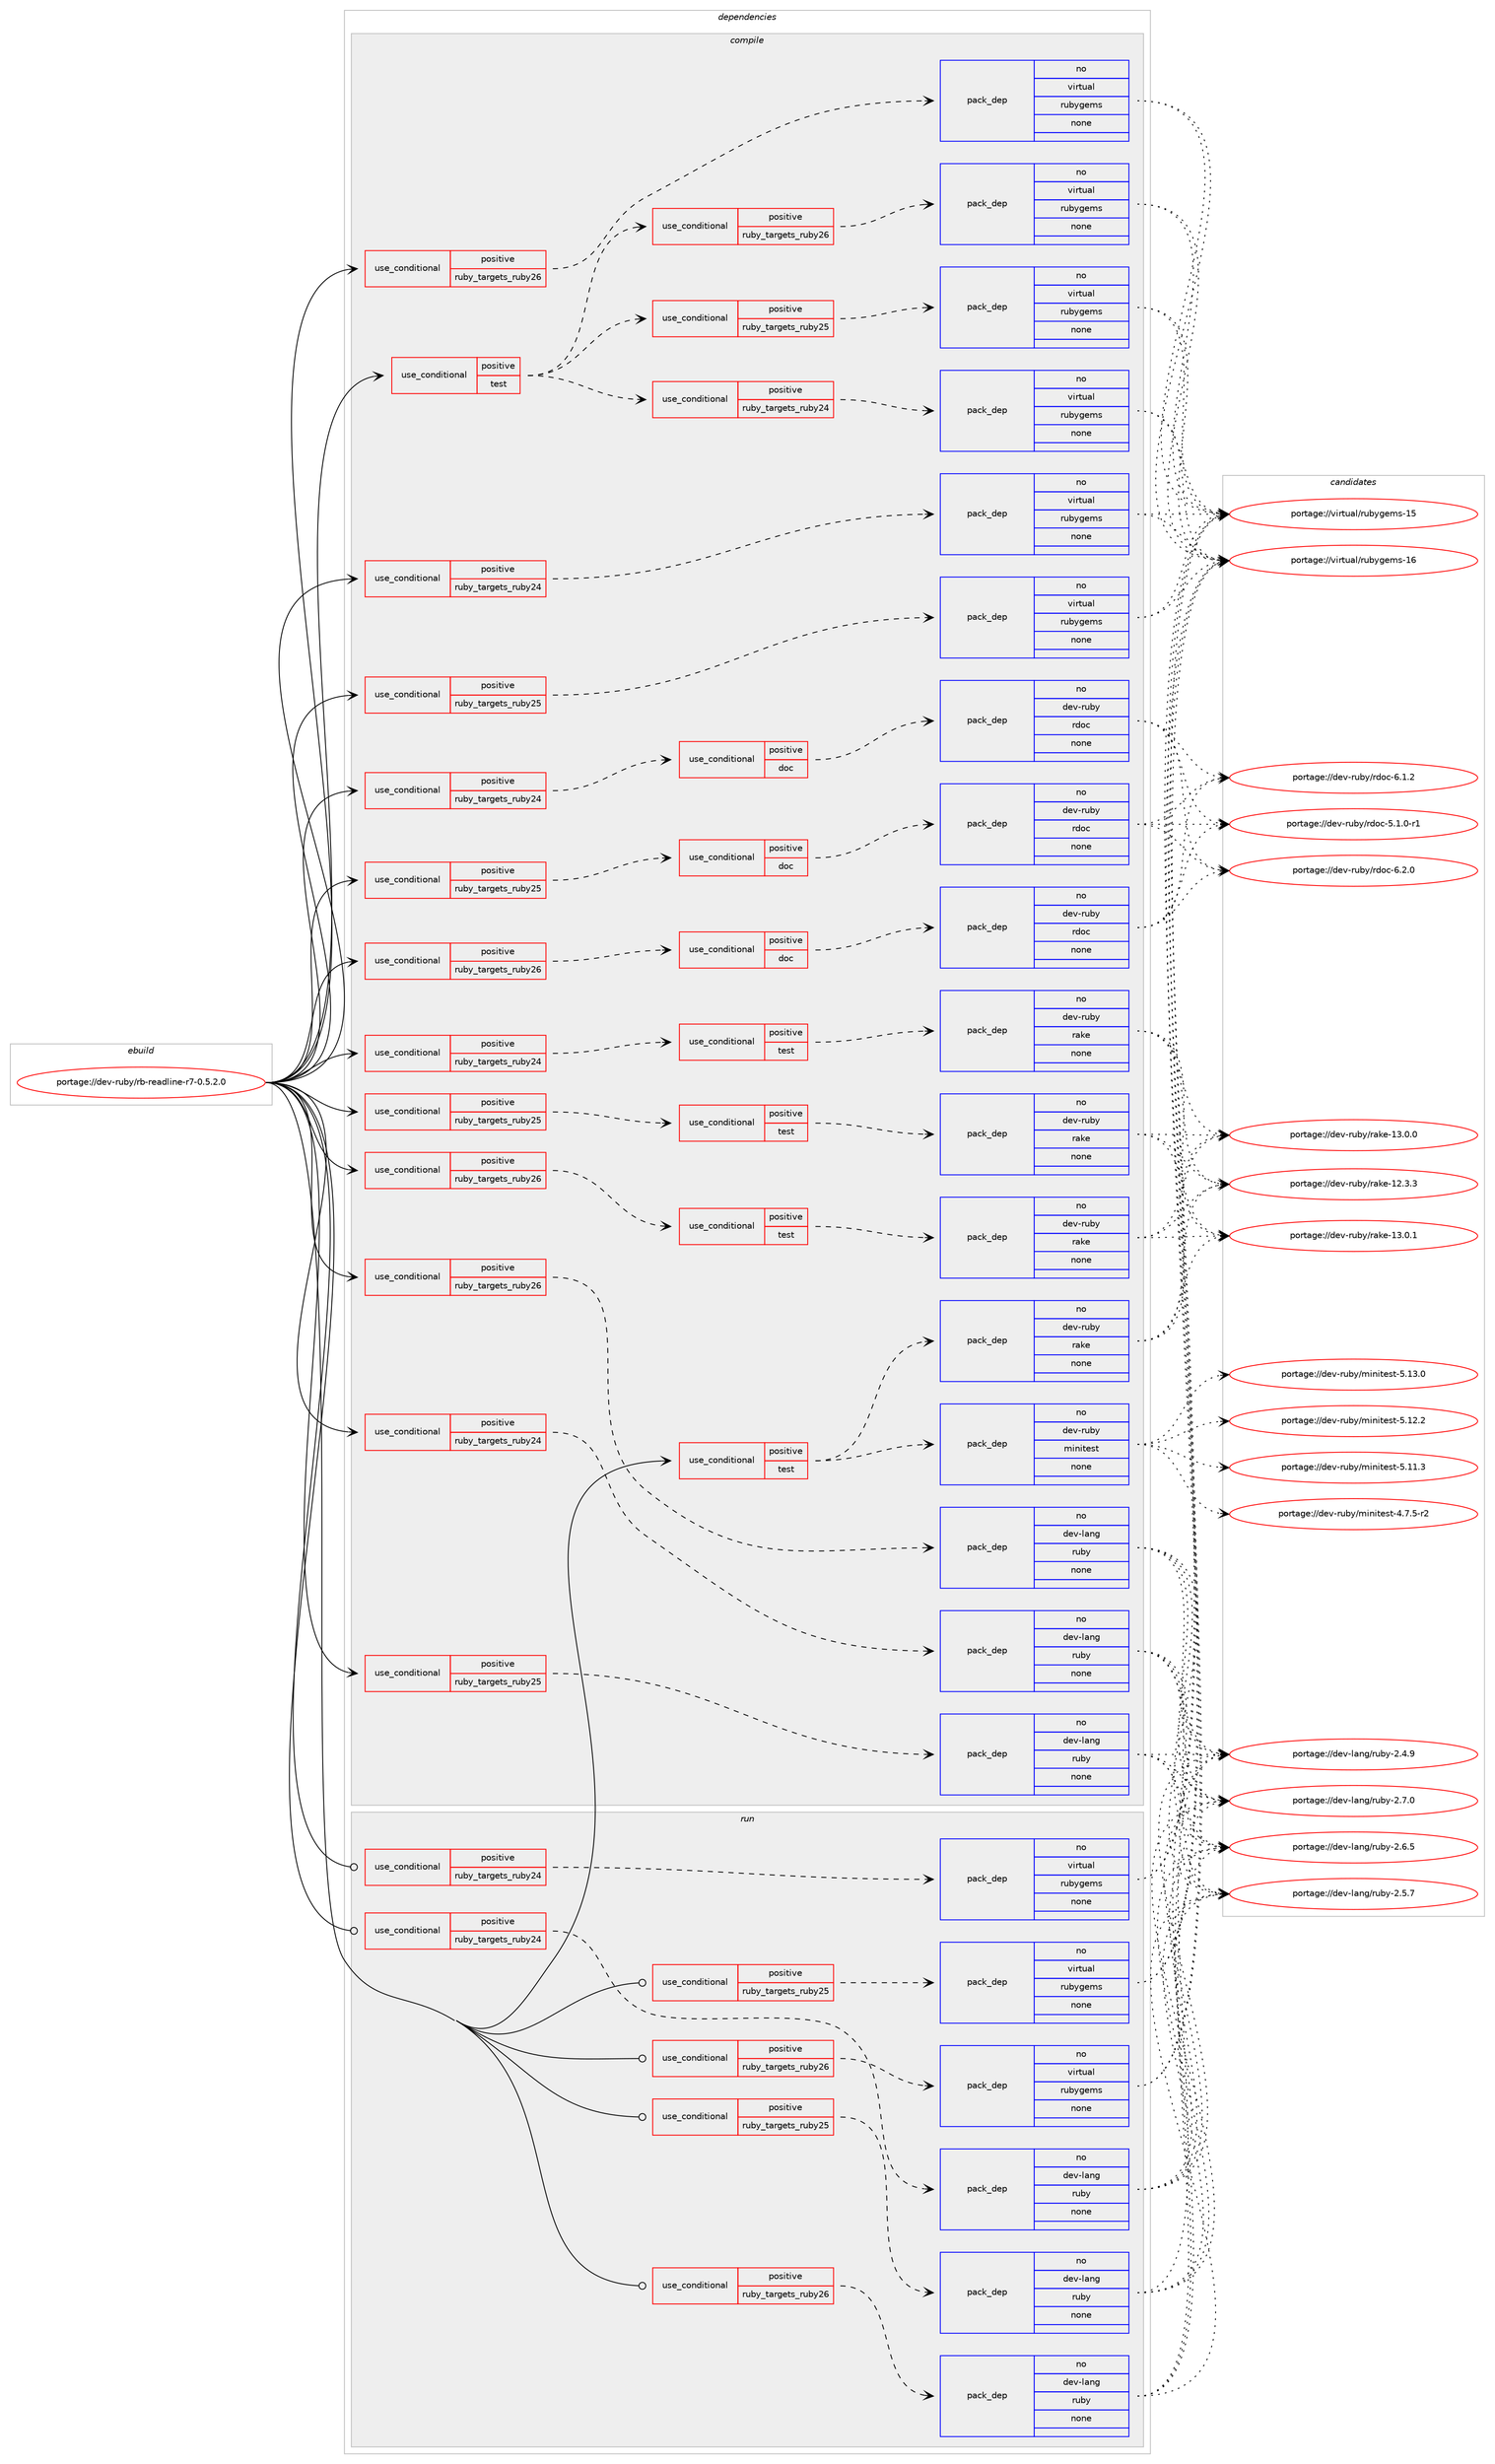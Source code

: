 digraph prolog {

# *************
# Graph options
# *************

newrank=true;
concentrate=true;
compound=true;
graph [rankdir=LR,fontname=Helvetica,fontsize=10,ranksep=1.5];#, ranksep=2.5, nodesep=0.2];
edge  [arrowhead=vee];
node  [fontname=Helvetica,fontsize=10];

# **********
# The ebuild
# **********

subgraph cluster_leftcol {
color=gray;
label=<<i>ebuild</i>>;
id [label="portage://dev-ruby/rb-readline-r7-0.5.2.0", color=red, width=4, href="../dev-ruby/rb-readline-r7-0.5.2.0.svg"];
}

# ****************
# The dependencies
# ****************

subgraph cluster_midcol {
color=gray;
label=<<i>dependencies</i>>;
subgraph cluster_compile {
fillcolor="#eeeeee";
style=filled;
label=<<i>compile</i>>;
subgraph cond76465 {
dependency334870 [label=<<TABLE BORDER="0" CELLBORDER="1" CELLSPACING="0" CELLPADDING="4"><TR><TD ROWSPAN="3" CELLPADDING="10">use_conditional</TD></TR><TR><TD>positive</TD></TR><TR><TD>ruby_targets_ruby24</TD></TR></TABLE>>, shape=none, color=red];
subgraph cond76466 {
dependency334871 [label=<<TABLE BORDER="0" CELLBORDER="1" CELLSPACING="0" CELLPADDING="4"><TR><TD ROWSPAN="3" CELLPADDING="10">use_conditional</TD></TR><TR><TD>positive</TD></TR><TR><TD>doc</TD></TR></TABLE>>, shape=none, color=red];
subgraph pack253658 {
dependency334872 [label=<<TABLE BORDER="0" CELLBORDER="1" CELLSPACING="0" CELLPADDING="4" WIDTH="220"><TR><TD ROWSPAN="6" CELLPADDING="30">pack_dep</TD></TR><TR><TD WIDTH="110">no</TD></TR><TR><TD>dev-ruby</TD></TR><TR><TD>rdoc</TD></TR><TR><TD>none</TD></TR><TR><TD></TD></TR></TABLE>>, shape=none, color=blue];
}
dependency334871:e -> dependency334872:w [weight=20,style="dashed",arrowhead="vee"];
}
dependency334870:e -> dependency334871:w [weight=20,style="dashed",arrowhead="vee"];
}
id:e -> dependency334870:w [weight=20,style="solid",arrowhead="vee"];
subgraph cond76467 {
dependency334873 [label=<<TABLE BORDER="0" CELLBORDER="1" CELLSPACING="0" CELLPADDING="4"><TR><TD ROWSPAN="3" CELLPADDING="10">use_conditional</TD></TR><TR><TD>positive</TD></TR><TR><TD>ruby_targets_ruby24</TD></TR></TABLE>>, shape=none, color=red];
subgraph cond76468 {
dependency334874 [label=<<TABLE BORDER="0" CELLBORDER="1" CELLSPACING="0" CELLPADDING="4"><TR><TD ROWSPAN="3" CELLPADDING="10">use_conditional</TD></TR><TR><TD>positive</TD></TR><TR><TD>test</TD></TR></TABLE>>, shape=none, color=red];
subgraph pack253659 {
dependency334875 [label=<<TABLE BORDER="0" CELLBORDER="1" CELLSPACING="0" CELLPADDING="4" WIDTH="220"><TR><TD ROWSPAN="6" CELLPADDING="30">pack_dep</TD></TR><TR><TD WIDTH="110">no</TD></TR><TR><TD>dev-ruby</TD></TR><TR><TD>rake</TD></TR><TR><TD>none</TD></TR><TR><TD></TD></TR></TABLE>>, shape=none, color=blue];
}
dependency334874:e -> dependency334875:w [weight=20,style="dashed",arrowhead="vee"];
}
dependency334873:e -> dependency334874:w [weight=20,style="dashed",arrowhead="vee"];
}
id:e -> dependency334873:w [weight=20,style="solid",arrowhead="vee"];
subgraph cond76469 {
dependency334876 [label=<<TABLE BORDER="0" CELLBORDER="1" CELLSPACING="0" CELLPADDING="4"><TR><TD ROWSPAN="3" CELLPADDING="10">use_conditional</TD></TR><TR><TD>positive</TD></TR><TR><TD>ruby_targets_ruby24</TD></TR></TABLE>>, shape=none, color=red];
subgraph pack253660 {
dependency334877 [label=<<TABLE BORDER="0" CELLBORDER="1" CELLSPACING="0" CELLPADDING="4" WIDTH="220"><TR><TD ROWSPAN="6" CELLPADDING="30">pack_dep</TD></TR><TR><TD WIDTH="110">no</TD></TR><TR><TD>dev-lang</TD></TR><TR><TD>ruby</TD></TR><TR><TD>none</TD></TR><TR><TD></TD></TR></TABLE>>, shape=none, color=blue];
}
dependency334876:e -> dependency334877:w [weight=20,style="dashed",arrowhead="vee"];
}
id:e -> dependency334876:w [weight=20,style="solid",arrowhead="vee"];
subgraph cond76470 {
dependency334878 [label=<<TABLE BORDER="0" CELLBORDER="1" CELLSPACING="0" CELLPADDING="4"><TR><TD ROWSPAN="3" CELLPADDING="10">use_conditional</TD></TR><TR><TD>positive</TD></TR><TR><TD>ruby_targets_ruby24</TD></TR></TABLE>>, shape=none, color=red];
subgraph pack253661 {
dependency334879 [label=<<TABLE BORDER="0" CELLBORDER="1" CELLSPACING="0" CELLPADDING="4" WIDTH="220"><TR><TD ROWSPAN="6" CELLPADDING="30">pack_dep</TD></TR><TR><TD WIDTH="110">no</TD></TR><TR><TD>virtual</TD></TR><TR><TD>rubygems</TD></TR><TR><TD>none</TD></TR><TR><TD></TD></TR></TABLE>>, shape=none, color=blue];
}
dependency334878:e -> dependency334879:w [weight=20,style="dashed",arrowhead="vee"];
}
id:e -> dependency334878:w [weight=20,style="solid",arrowhead="vee"];
subgraph cond76471 {
dependency334880 [label=<<TABLE BORDER="0" CELLBORDER="1" CELLSPACING="0" CELLPADDING="4"><TR><TD ROWSPAN="3" CELLPADDING="10">use_conditional</TD></TR><TR><TD>positive</TD></TR><TR><TD>ruby_targets_ruby25</TD></TR></TABLE>>, shape=none, color=red];
subgraph cond76472 {
dependency334881 [label=<<TABLE BORDER="0" CELLBORDER="1" CELLSPACING="0" CELLPADDING="4"><TR><TD ROWSPAN="3" CELLPADDING="10">use_conditional</TD></TR><TR><TD>positive</TD></TR><TR><TD>doc</TD></TR></TABLE>>, shape=none, color=red];
subgraph pack253662 {
dependency334882 [label=<<TABLE BORDER="0" CELLBORDER="1" CELLSPACING="0" CELLPADDING="4" WIDTH="220"><TR><TD ROWSPAN="6" CELLPADDING="30">pack_dep</TD></TR><TR><TD WIDTH="110">no</TD></TR><TR><TD>dev-ruby</TD></TR><TR><TD>rdoc</TD></TR><TR><TD>none</TD></TR><TR><TD></TD></TR></TABLE>>, shape=none, color=blue];
}
dependency334881:e -> dependency334882:w [weight=20,style="dashed",arrowhead="vee"];
}
dependency334880:e -> dependency334881:w [weight=20,style="dashed",arrowhead="vee"];
}
id:e -> dependency334880:w [weight=20,style="solid",arrowhead="vee"];
subgraph cond76473 {
dependency334883 [label=<<TABLE BORDER="0" CELLBORDER="1" CELLSPACING="0" CELLPADDING="4"><TR><TD ROWSPAN="3" CELLPADDING="10">use_conditional</TD></TR><TR><TD>positive</TD></TR><TR><TD>ruby_targets_ruby25</TD></TR></TABLE>>, shape=none, color=red];
subgraph cond76474 {
dependency334884 [label=<<TABLE BORDER="0" CELLBORDER="1" CELLSPACING="0" CELLPADDING="4"><TR><TD ROWSPAN="3" CELLPADDING="10">use_conditional</TD></TR><TR><TD>positive</TD></TR><TR><TD>test</TD></TR></TABLE>>, shape=none, color=red];
subgraph pack253663 {
dependency334885 [label=<<TABLE BORDER="0" CELLBORDER="1" CELLSPACING="0" CELLPADDING="4" WIDTH="220"><TR><TD ROWSPAN="6" CELLPADDING="30">pack_dep</TD></TR><TR><TD WIDTH="110">no</TD></TR><TR><TD>dev-ruby</TD></TR><TR><TD>rake</TD></TR><TR><TD>none</TD></TR><TR><TD></TD></TR></TABLE>>, shape=none, color=blue];
}
dependency334884:e -> dependency334885:w [weight=20,style="dashed",arrowhead="vee"];
}
dependency334883:e -> dependency334884:w [weight=20,style="dashed",arrowhead="vee"];
}
id:e -> dependency334883:w [weight=20,style="solid",arrowhead="vee"];
subgraph cond76475 {
dependency334886 [label=<<TABLE BORDER="0" CELLBORDER="1" CELLSPACING="0" CELLPADDING="4"><TR><TD ROWSPAN="3" CELLPADDING="10">use_conditional</TD></TR><TR><TD>positive</TD></TR><TR><TD>ruby_targets_ruby25</TD></TR></TABLE>>, shape=none, color=red];
subgraph pack253664 {
dependency334887 [label=<<TABLE BORDER="0" CELLBORDER="1" CELLSPACING="0" CELLPADDING="4" WIDTH="220"><TR><TD ROWSPAN="6" CELLPADDING="30">pack_dep</TD></TR><TR><TD WIDTH="110">no</TD></TR><TR><TD>dev-lang</TD></TR><TR><TD>ruby</TD></TR><TR><TD>none</TD></TR><TR><TD></TD></TR></TABLE>>, shape=none, color=blue];
}
dependency334886:e -> dependency334887:w [weight=20,style="dashed",arrowhead="vee"];
}
id:e -> dependency334886:w [weight=20,style="solid",arrowhead="vee"];
subgraph cond76476 {
dependency334888 [label=<<TABLE BORDER="0" CELLBORDER="1" CELLSPACING="0" CELLPADDING="4"><TR><TD ROWSPAN="3" CELLPADDING="10">use_conditional</TD></TR><TR><TD>positive</TD></TR><TR><TD>ruby_targets_ruby25</TD></TR></TABLE>>, shape=none, color=red];
subgraph pack253665 {
dependency334889 [label=<<TABLE BORDER="0" CELLBORDER="1" CELLSPACING="0" CELLPADDING="4" WIDTH="220"><TR><TD ROWSPAN="6" CELLPADDING="30">pack_dep</TD></TR><TR><TD WIDTH="110">no</TD></TR><TR><TD>virtual</TD></TR><TR><TD>rubygems</TD></TR><TR><TD>none</TD></TR><TR><TD></TD></TR></TABLE>>, shape=none, color=blue];
}
dependency334888:e -> dependency334889:w [weight=20,style="dashed",arrowhead="vee"];
}
id:e -> dependency334888:w [weight=20,style="solid",arrowhead="vee"];
subgraph cond76477 {
dependency334890 [label=<<TABLE BORDER="0" CELLBORDER="1" CELLSPACING="0" CELLPADDING="4"><TR><TD ROWSPAN="3" CELLPADDING="10">use_conditional</TD></TR><TR><TD>positive</TD></TR><TR><TD>ruby_targets_ruby26</TD></TR></TABLE>>, shape=none, color=red];
subgraph cond76478 {
dependency334891 [label=<<TABLE BORDER="0" CELLBORDER="1" CELLSPACING="0" CELLPADDING="4"><TR><TD ROWSPAN="3" CELLPADDING="10">use_conditional</TD></TR><TR><TD>positive</TD></TR><TR><TD>doc</TD></TR></TABLE>>, shape=none, color=red];
subgraph pack253666 {
dependency334892 [label=<<TABLE BORDER="0" CELLBORDER="1" CELLSPACING="0" CELLPADDING="4" WIDTH="220"><TR><TD ROWSPAN="6" CELLPADDING="30">pack_dep</TD></TR><TR><TD WIDTH="110">no</TD></TR><TR><TD>dev-ruby</TD></TR><TR><TD>rdoc</TD></TR><TR><TD>none</TD></TR><TR><TD></TD></TR></TABLE>>, shape=none, color=blue];
}
dependency334891:e -> dependency334892:w [weight=20,style="dashed",arrowhead="vee"];
}
dependency334890:e -> dependency334891:w [weight=20,style="dashed",arrowhead="vee"];
}
id:e -> dependency334890:w [weight=20,style="solid",arrowhead="vee"];
subgraph cond76479 {
dependency334893 [label=<<TABLE BORDER="0" CELLBORDER="1" CELLSPACING="0" CELLPADDING="4"><TR><TD ROWSPAN="3" CELLPADDING="10">use_conditional</TD></TR><TR><TD>positive</TD></TR><TR><TD>ruby_targets_ruby26</TD></TR></TABLE>>, shape=none, color=red];
subgraph cond76480 {
dependency334894 [label=<<TABLE BORDER="0" CELLBORDER="1" CELLSPACING="0" CELLPADDING="4"><TR><TD ROWSPAN="3" CELLPADDING="10">use_conditional</TD></TR><TR><TD>positive</TD></TR><TR><TD>test</TD></TR></TABLE>>, shape=none, color=red];
subgraph pack253667 {
dependency334895 [label=<<TABLE BORDER="0" CELLBORDER="1" CELLSPACING="0" CELLPADDING="4" WIDTH="220"><TR><TD ROWSPAN="6" CELLPADDING="30">pack_dep</TD></TR><TR><TD WIDTH="110">no</TD></TR><TR><TD>dev-ruby</TD></TR><TR><TD>rake</TD></TR><TR><TD>none</TD></TR><TR><TD></TD></TR></TABLE>>, shape=none, color=blue];
}
dependency334894:e -> dependency334895:w [weight=20,style="dashed",arrowhead="vee"];
}
dependency334893:e -> dependency334894:w [weight=20,style="dashed",arrowhead="vee"];
}
id:e -> dependency334893:w [weight=20,style="solid",arrowhead="vee"];
subgraph cond76481 {
dependency334896 [label=<<TABLE BORDER="0" CELLBORDER="1" CELLSPACING="0" CELLPADDING="4"><TR><TD ROWSPAN="3" CELLPADDING="10">use_conditional</TD></TR><TR><TD>positive</TD></TR><TR><TD>ruby_targets_ruby26</TD></TR></TABLE>>, shape=none, color=red];
subgraph pack253668 {
dependency334897 [label=<<TABLE BORDER="0" CELLBORDER="1" CELLSPACING="0" CELLPADDING="4" WIDTH="220"><TR><TD ROWSPAN="6" CELLPADDING="30">pack_dep</TD></TR><TR><TD WIDTH="110">no</TD></TR><TR><TD>dev-lang</TD></TR><TR><TD>ruby</TD></TR><TR><TD>none</TD></TR><TR><TD></TD></TR></TABLE>>, shape=none, color=blue];
}
dependency334896:e -> dependency334897:w [weight=20,style="dashed",arrowhead="vee"];
}
id:e -> dependency334896:w [weight=20,style="solid",arrowhead="vee"];
subgraph cond76482 {
dependency334898 [label=<<TABLE BORDER="0" CELLBORDER="1" CELLSPACING="0" CELLPADDING="4"><TR><TD ROWSPAN="3" CELLPADDING="10">use_conditional</TD></TR><TR><TD>positive</TD></TR><TR><TD>ruby_targets_ruby26</TD></TR></TABLE>>, shape=none, color=red];
subgraph pack253669 {
dependency334899 [label=<<TABLE BORDER="0" CELLBORDER="1" CELLSPACING="0" CELLPADDING="4" WIDTH="220"><TR><TD ROWSPAN="6" CELLPADDING="30">pack_dep</TD></TR><TR><TD WIDTH="110">no</TD></TR><TR><TD>virtual</TD></TR><TR><TD>rubygems</TD></TR><TR><TD>none</TD></TR><TR><TD></TD></TR></TABLE>>, shape=none, color=blue];
}
dependency334898:e -> dependency334899:w [weight=20,style="dashed",arrowhead="vee"];
}
id:e -> dependency334898:w [weight=20,style="solid",arrowhead="vee"];
subgraph cond76483 {
dependency334900 [label=<<TABLE BORDER="0" CELLBORDER="1" CELLSPACING="0" CELLPADDING="4"><TR><TD ROWSPAN="3" CELLPADDING="10">use_conditional</TD></TR><TR><TD>positive</TD></TR><TR><TD>test</TD></TR></TABLE>>, shape=none, color=red];
subgraph cond76484 {
dependency334901 [label=<<TABLE BORDER="0" CELLBORDER="1" CELLSPACING="0" CELLPADDING="4"><TR><TD ROWSPAN="3" CELLPADDING="10">use_conditional</TD></TR><TR><TD>positive</TD></TR><TR><TD>ruby_targets_ruby24</TD></TR></TABLE>>, shape=none, color=red];
subgraph pack253670 {
dependency334902 [label=<<TABLE BORDER="0" CELLBORDER="1" CELLSPACING="0" CELLPADDING="4" WIDTH="220"><TR><TD ROWSPAN="6" CELLPADDING="30">pack_dep</TD></TR><TR><TD WIDTH="110">no</TD></TR><TR><TD>virtual</TD></TR><TR><TD>rubygems</TD></TR><TR><TD>none</TD></TR><TR><TD></TD></TR></TABLE>>, shape=none, color=blue];
}
dependency334901:e -> dependency334902:w [weight=20,style="dashed",arrowhead="vee"];
}
dependency334900:e -> dependency334901:w [weight=20,style="dashed",arrowhead="vee"];
subgraph cond76485 {
dependency334903 [label=<<TABLE BORDER="0" CELLBORDER="1" CELLSPACING="0" CELLPADDING="4"><TR><TD ROWSPAN="3" CELLPADDING="10">use_conditional</TD></TR><TR><TD>positive</TD></TR><TR><TD>ruby_targets_ruby25</TD></TR></TABLE>>, shape=none, color=red];
subgraph pack253671 {
dependency334904 [label=<<TABLE BORDER="0" CELLBORDER="1" CELLSPACING="0" CELLPADDING="4" WIDTH="220"><TR><TD ROWSPAN="6" CELLPADDING="30">pack_dep</TD></TR><TR><TD WIDTH="110">no</TD></TR><TR><TD>virtual</TD></TR><TR><TD>rubygems</TD></TR><TR><TD>none</TD></TR><TR><TD></TD></TR></TABLE>>, shape=none, color=blue];
}
dependency334903:e -> dependency334904:w [weight=20,style="dashed",arrowhead="vee"];
}
dependency334900:e -> dependency334903:w [weight=20,style="dashed",arrowhead="vee"];
subgraph cond76486 {
dependency334905 [label=<<TABLE BORDER="0" CELLBORDER="1" CELLSPACING="0" CELLPADDING="4"><TR><TD ROWSPAN="3" CELLPADDING="10">use_conditional</TD></TR><TR><TD>positive</TD></TR><TR><TD>ruby_targets_ruby26</TD></TR></TABLE>>, shape=none, color=red];
subgraph pack253672 {
dependency334906 [label=<<TABLE BORDER="0" CELLBORDER="1" CELLSPACING="0" CELLPADDING="4" WIDTH="220"><TR><TD ROWSPAN="6" CELLPADDING="30">pack_dep</TD></TR><TR><TD WIDTH="110">no</TD></TR><TR><TD>virtual</TD></TR><TR><TD>rubygems</TD></TR><TR><TD>none</TD></TR><TR><TD></TD></TR></TABLE>>, shape=none, color=blue];
}
dependency334905:e -> dependency334906:w [weight=20,style="dashed",arrowhead="vee"];
}
dependency334900:e -> dependency334905:w [weight=20,style="dashed",arrowhead="vee"];
}
id:e -> dependency334900:w [weight=20,style="solid",arrowhead="vee"];
subgraph cond76487 {
dependency334907 [label=<<TABLE BORDER="0" CELLBORDER="1" CELLSPACING="0" CELLPADDING="4"><TR><TD ROWSPAN="3" CELLPADDING="10">use_conditional</TD></TR><TR><TD>positive</TD></TR><TR><TD>test</TD></TR></TABLE>>, shape=none, color=red];
subgraph pack253673 {
dependency334908 [label=<<TABLE BORDER="0" CELLBORDER="1" CELLSPACING="0" CELLPADDING="4" WIDTH="220"><TR><TD ROWSPAN="6" CELLPADDING="30">pack_dep</TD></TR><TR><TD WIDTH="110">no</TD></TR><TR><TD>dev-ruby</TD></TR><TR><TD>minitest</TD></TR><TR><TD>none</TD></TR><TR><TD></TD></TR></TABLE>>, shape=none, color=blue];
}
dependency334907:e -> dependency334908:w [weight=20,style="dashed",arrowhead="vee"];
subgraph pack253674 {
dependency334909 [label=<<TABLE BORDER="0" CELLBORDER="1" CELLSPACING="0" CELLPADDING="4" WIDTH="220"><TR><TD ROWSPAN="6" CELLPADDING="30">pack_dep</TD></TR><TR><TD WIDTH="110">no</TD></TR><TR><TD>dev-ruby</TD></TR><TR><TD>rake</TD></TR><TR><TD>none</TD></TR><TR><TD></TD></TR></TABLE>>, shape=none, color=blue];
}
dependency334907:e -> dependency334909:w [weight=20,style="dashed",arrowhead="vee"];
}
id:e -> dependency334907:w [weight=20,style="solid",arrowhead="vee"];
}
subgraph cluster_compileandrun {
fillcolor="#eeeeee";
style=filled;
label=<<i>compile and run</i>>;
}
subgraph cluster_run {
fillcolor="#eeeeee";
style=filled;
label=<<i>run</i>>;
subgraph cond76488 {
dependency334910 [label=<<TABLE BORDER="0" CELLBORDER="1" CELLSPACING="0" CELLPADDING="4"><TR><TD ROWSPAN="3" CELLPADDING="10">use_conditional</TD></TR><TR><TD>positive</TD></TR><TR><TD>ruby_targets_ruby24</TD></TR></TABLE>>, shape=none, color=red];
subgraph pack253675 {
dependency334911 [label=<<TABLE BORDER="0" CELLBORDER="1" CELLSPACING="0" CELLPADDING="4" WIDTH="220"><TR><TD ROWSPAN="6" CELLPADDING="30">pack_dep</TD></TR><TR><TD WIDTH="110">no</TD></TR><TR><TD>dev-lang</TD></TR><TR><TD>ruby</TD></TR><TR><TD>none</TD></TR><TR><TD></TD></TR></TABLE>>, shape=none, color=blue];
}
dependency334910:e -> dependency334911:w [weight=20,style="dashed",arrowhead="vee"];
}
id:e -> dependency334910:w [weight=20,style="solid",arrowhead="odot"];
subgraph cond76489 {
dependency334912 [label=<<TABLE BORDER="0" CELLBORDER="1" CELLSPACING="0" CELLPADDING="4"><TR><TD ROWSPAN="3" CELLPADDING="10">use_conditional</TD></TR><TR><TD>positive</TD></TR><TR><TD>ruby_targets_ruby24</TD></TR></TABLE>>, shape=none, color=red];
subgraph pack253676 {
dependency334913 [label=<<TABLE BORDER="0" CELLBORDER="1" CELLSPACING="0" CELLPADDING="4" WIDTH="220"><TR><TD ROWSPAN="6" CELLPADDING="30">pack_dep</TD></TR><TR><TD WIDTH="110">no</TD></TR><TR><TD>virtual</TD></TR><TR><TD>rubygems</TD></TR><TR><TD>none</TD></TR><TR><TD></TD></TR></TABLE>>, shape=none, color=blue];
}
dependency334912:e -> dependency334913:w [weight=20,style="dashed",arrowhead="vee"];
}
id:e -> dependency334912:w [weight=20,style="solid",arrowhead="odot"];
subgraph cond76490 {
dependency334914 [label=<<TABLE BORDER="0" CELLBORDER="1" CELLSPACING="0" CELLPADDING="4"><TR><TD ROWSPAN="3" CELLPADDING="10">use_conditional</TD></TR><TR><TD>positive</TD></TR><TR><TD>ruby_targets_ruby25</TD></TR></TABLE>>, shape=none, color=red];
subgraph pack253677 {
dependency334915 [label=<<TABLE BORDER="0" CELLBORDER="1" CELLSPACING="0" CELLPADDING="4" WIDTH="220"><TR><TD ROWSPAN="6" CELLPADDING="30">pack_dep</TD></TR><TR><TD WIDTH="110">no</TD></TR><TR><TD>dev-lang</TD></TR><TR><TD>ruby</TD></TR><TR><TD>none</TD></TR><TR><TD></TD></TR></TABLE>>, shape=none, color=blue];
}
dependency334914:e -> dependency334915:w [weight=20,style="dashed",arrowhead="vee"];
}
id:e -> dependency334914:w [weight=20,style="solid",arrowhead="odot"];
subgraph cond76491 {
dependency334916 [label=<<TABLE BORDER="0" CELLBORDER="1" CELLSPACING="0" CELLPADDING="4"><TR><TD ROWSPAN="3" CELLPADDING="10">use_conditional</TD></TR><TR><TD>positive</TD></TR><TR><TD>ruby_targets_ruby25</TD></TR></TABLE>>, shape=none, color=red];
subgraph pack253678 {
dependency334917 [label=<<TABLE BORDER="0" CELLBORDER="1" CELLSPACING="0" CELLPADDING="4" WIDTH="220"><TR><TD ROWSPAN="6" CELLPADDING="30">pack_dep</TD></TR><TR><TD WIDTH="110">no</TD></TR><TR><TD>virtual</TD></TR><TR><TD>rubygems</TD></TR><TR><TD>none</TD></TR><TR><TD></TD></TR></TABLE>>, shape=none, color=blue];
}
dependency334916:e -> dependency334917:w [weight=20,style="dashed",arrowhead="vee"];
}
id:e -> dependency334916:w [weight=20,style="solid",arrowhead="odot"];
subgraph cond76492 {
dependency334918 [label=<<TABLE BORDER="0" CELLBORDER="1" CELLSPACING="0" CELLPADDING="4"><TR><TD ROWSPAN="3" CELLPADDING="10">use_conditional</TD></TR><TR><TD>positive</TD></TR><TR><TD>ruby_targets_ruby26</TD></TR></TABLE>>, shape=none, color=red];
subgraph pack253679 {
dependency334919 [label=<<TABLE BORDER="0" CELLBORDER="1" CELLSPACING="0" CELLPADDING="4" WIDTH="220"><TR><TD ROWSPAN="6" CELLPADDING="30">pack_dep</TD></TR><TR><TD WIDTH="110">no</TD></TR><TR><TD>dev-lang</TD></TR><TR><TD>ruby</TD></TR><TR><TD>none</TD></TR><TR><TD></TD></TR></TABLE>>, shape=none, color=blue];
}
dependency334918:e -> dependency334919:w [weight=20,style="dashed",arrowhead="vee"];
}
id:e -> dependency334918:w [weight=20,style="solid",arrowhead="odot"];
subgraph cond76493 {
dependency334920 [label=<<TABLE BORDER="0" CELLBORDER="1" CELLSPACING="0" CELLPADDING="4"><TR><TD ROWSPAN="3" CELLPADDING="10">use_conditional</TD></TR><TR><TD>positive</TD></TR><TR><TD>ruby_targets_ruby26</TD></TR></TABLE>>, shape=none, color=red];
subgraph pack253680 {
dependency334921 [label=<<TABLE BORDER="0" CELLBORDER="1" CELLSPACING="0" CELLPADDING="4" WIDTH="220"><TR><TD ROWSPAN="6" CELLPADDING="30">pack_dep</TD></TR><TR><TD WIDTH="110">no</TD></TR><TR><TD>virtual</TD></TR><TR><TD>rubygems</TD></TR><TR><TD>none</TD></TR><TR><TD></TD></TR></TABLE>>, shape=none, color=blue];
}
dependency334920:e -> dependency334921:w [weight=20,style="dashed",arrowhead="vee"];
}
id:e -> dependency334920:w [weight=20,style="solid",arrowhead="odot"];
}
}

# **************
# The candidates
# **************

subgraph cluster_choices {
rank=same;
color=gray;
label=<<i>candidates</i>>;

subgraph choice253658 {
color=black;
nodesep=1;
choice10010111845114117981214711410011199455446504648 [label="portage://dev-ruby/rdoc-6.2.0", color=red, width=4,href="../dev-ruby/rdoc-6.2.0.svg"];
choice10010111845114117981214711410011199455446494650 [label="portage://dev-ruby/rdoc-6.1.2", color=red, width=4,href="../dev-ruby/rdoc-6.1.2.svg"];
choice100101118451141179812147114100111994553464946484511449 [label="portage://dev-ruby/rdoc-5.1.0-r1", color=red, width=4,href="../dev-ruby/rdoc-5.1.0-r1.svg"];
dependency334872:e -> choice10010111845114117981214711410011199455446504648:w [style=dotted,weight="100"];
dependency334872:e -> choice10010111845114117981214711410011199455446494650:w [style=dotted,weight="100"];
dependency334872:e -> choice100101118451141179812147114100111994553464946484511449:w [style=dotted,weight="100"];
}
subgraph choice253659 {
color=black;
nodesep=1;
choice1001011184511411798121471149710710145495146484649 [label="portage://dev-ruby/rake-13.0.1", color=red, width=4,href="../dev-ruby/rake-13.0.1.svg"];
choice1001011184511411798121471149710710145495146484648 [label="portage://dev-ruby/rake-13.0.0", color=red, width=4,href="../dev-ruby/rake-13.0.0.svg"];
choice1001011184511411798121471149710710145495046514651 [label="portage://dev-ruby/rake-12.3.3", color=red, width=4,href="../dev-ruby/rake-12.3.3.svg"];
dependency334875:e -> choice1001011184511411798121471149710710145495146484649:w [style=dotted,weight="100"];
dependency334875:e -> choice1001011184511411798121471149710710145495146484648:w [style=dotted,weight="100"];
dependency334875:e -> choice1001011184511411798121471149710710145495046514651:w [style=dotted,weight="100"];
}
subgraph choice253660 {
color=black;
nodesep=1;
choice10010111845108971101034711411798121455046554648 [label="portage://dev-lang/ruby-2.7.0", color=red, width=4,href="../dev-lang/ruby-2.7.0.svg"];
choice10010111845108971101034711411798121455046544653 [label="portage://dev-lang/ruby-2.6.5", color=red, width=4,href="../dev-lang/ruby-2.6.5.svg"];
choice10010111845108971101034711411798121455046534655 [label="portage://dev-lang/ruby-2.5.7", color=red, width=4,href="../dev-lang/ruby-2.5.7.svg"];
choice10010111845108971101034711411798121455046524657 [label="portage://dev-lang/ruby-2.4.9", color=red, width=4,href="../dev-lang/ruby-2.4.9.svg"];
dependency334877:e -> choice10010111845108971101034711411798121455046554648:w [style=dotted,weight="100"];
dependency334877:e -> choice10010111845108971101034711411798121455046544653:w [style=dotted,weight="100"];
dependency334877:e -> choice10010111845108971101034711411798121455046534655:w [style=dotted,weight="100"];
dependency334877:e -> choice10010111845108971101034711411798121455046524657:w [style=dotted,weight="100"];
}
subgraph choice253661 {
color=black;
nodesep=1;
choice118105114116117971084711411798121103101109115454954 [label="portage://virtual/rubygems-16", color=red, width=4,href="../virtual/rubygems-16.svg"];
choice118105114116117971084711411798121103101109115454953 [label="portage://virtual/rubygems-15", color=red, width=4,href="../virtual/rubygems-15.svg"];
dependency334879:e -> choice118105114116117971084711411798121103101109115454954:w [style=dotted,weight="100"];
dependency334879:e -> choice118105114116117971084711411798121103101109115454953:w [style=dotted,weight="100"];
}
subgraph choice253662 {
color=black;
nodesep=1;
choice10010111845114117981214711410011199455446504648 [label="portage://dev-ruby/rdoc-6.2.0", color=red, width=4,href="../dev-ruby/rdoc-6.2.0.svg"];
choice10010111845114117981214711410011199455446494650 [label="portage://dev-ruby/rdoc-6.1.2", color=red, width=4,href="../dev-ruby/rdoc-6.1.2.svg"];
choice100101118451141179812147114100111994553464946484511449 [label="portage://dev-ruby/rdoc-5.1.0-r1", color=red, width=4,href="../dev-ruby/rdoc-5.1.0-r1.svg"];
dependency334882:e -> choice10010111845114117981214711410011199455446504648:w [style=dotted,weight="100"];
dependency334882:e -> choice10010111845114117981214711410011199455446494650:w [style=dotted,weight="100"];
dependency334882:e -> choice100101118451141179812147114100111994553464946484511449:w [style=dotted,weight="100"];
}
subgraph choice253663 {
color=black;
nodesep=1;
choice1001011184511411798121471149710710145495146484649 [label="portage://dev-ruby/rake-13.0.1", color=red, width=4,href="../dev-ruby/rake-13.0.1.svg"];
choice1001011184511411798121471149710710145495146484648 [label="portage://dev-ruby/rake-13.0.0", color=red, width=4,href="../dev-ruby/rake-13.0.0.svg"];
choice1001011184511411798121471149710710145495046514651 [label="portage://dev-ruby/rake-12.3.3", color=red, width=4,href="../dev-ruby/rake-12.3.3.svg"];
dependency334885:e -> choice1001011184511411798121471149710710145495146484649:w [style=dotted,weight="100"];
dependency334885:e -> choice1001011184511411798121471149710710145495146484648:w [style=dotted,weight="100"];
dependency334885:e -> choice1001011184511411798121471149710710145495046514651:w [style=dotted,weight="100"];
}
subgraph choice253664 {
color=black;
nodesep=1;
choice10010111845108971101034711411798121455046554648 [label="portage://dev-lang/ruby-2.7.0", color=red, width=4,href="../dev-lang/ruby-2.7.0.svg"];
choice10010111845108971101034711411798121455046544653 [label="portage://dev-lang/ruby-2.6.5", color=red, width=4,href="../dev-lang/ruby-2.6.5.svg"];
choice10010111845108971101034711411798121455046534655 [label="portage://dev-lang/ruby-2.5.7", color=red, width=4,href="../dev-lang/ruby-2.5.7.svg"];
choice10010111845108971101034711411798121455046524657 [label="portage://dev-lang/ruby-2.4.9", color=red, width=4,href="../dev-lang/ruby-2.4.9.svg"];
dependency334887:e -> choice10010111845108971101034711411798121455046554648:w [style=dotted,weight="100"];
dependency334887:e -> choice10010111845108971101034711411798121455046544653:w [style=dotted,weight="100"];
dependency334887:e -> choice10010111845108971101034711411798121455046534655:w [style=dotted,weight="100"];
dependency334887:e -> choice10010111845108971101034711411798121455046524657:w [style=dotted,weight="100"];
}
subgraph choice253665 {
color=black;
nodesep=1;
choice118105114116117971084711411798121103101109115454954 [label="portage://virtual/rubygems-16", color=red, width=4,href="../virtual/rubygems-16.svg"];
choice118105114116117971084711411798121103101109115454953 [label="portage://virtual/rubygems-15", color=red, width=4,href="../virtual/rubygems-15.svg"];
dependency334889:e -> choice118105114116117971084711411798121103101109115454954:w [style=dotted,weight="100"];
dependency334889:e -> choice118105114116117971084711411798121103101109115454953:w [style=dotted,weight="100"];
}
subgraph choice253666 {
color=black;
nodesep=1;
choice10010111845114117981214711410011199455446504648 [label="portage://dev-ruby/rdoc-6.2.0", color=red, width=4,href="../dev-ruby/rdoc-6.2.0.svg"];
choice10010111845114117981214711410011199455446494650 [label="portage://dev-ruby/rdoc-6.1.2", color=red, width=4,href="../dev-ruby/rdoc-6.1.2.svg"];
choice100101118451141179812147114100111994553464946484511449 [label="portage://dev-ruby/rdoc-5.1.0-r1", color=red, width=4,href="../dev-ruby/rdoc-5.1.0-r1.svg"];
dependency334892:e -> choice10010111845114117981214711410011199455446504648:w [style=dotted,weight="100"];
dependency334892:e -> choice10010111845114117981214711410011199455446494650:w [style=dotted,weight="100"];
dependency334892:e -> choice100101118451141179812147114100111994553464946484511449:w [style=dotted,weight="100"];
}
subgraph choice253667 {
color=black;
nodesep=1;
choice1001011184511411798121471149710710145495146484649 [label="portage://dev-ruby/rake-13.0.1", color=red, width=4,href="../dev-ruby/rake-13.0.1.svg"];
choice1001011184511411798121471149710710145495146484648 [label="portage://dev-ruby/rake-13.0.0", color=red, width=4,href="../dev-ruby/rake-13.0.0.svg"];
choice1001011184511411798121471149710710145495046514651 [label="portage://dev-ruby/rake-12.3.3", color=red, width=4,href="../dev-ruby/rake-12.3.3.svg"];
dependency334895:e -> choice1001011184511411798121471149710710145495146484649:w [style=dotted,weight="100"];
dependency334895:e -> choice1001011184511411798121471149710710145495146484648:w [style=dotted,weight="100"];
dependency334895:e -> choice1001011184511411798121471149710710145495046514651:w [style=dotted,weight="100"];
}
subgraph choice253668 {
color=black;
nodesep=1;
choice10010111845108971101034711411798121455046554648 [label="portage://dev-lang/ruby-2.7.0", color=red, width=4,href="../dev-lang/ruby-2.7.0.svg"];
choice10010111845108971101034711411798121455046544653 [label="portage://dev-lang/ruby-2.6.5", color=red, width=4,href="../dev-lang/ruby-2.6.5.svg"];
choice10010111845108971101034711411798121455046534655 [label="portage://dev-lang/ruby-2.5.7", color=red, width=4,href="../dev-lang/ruby-2.5.7.svg"];
choice10010111845108971101034711411798121455046524657 [label="portage://dev-lang/ruby-2.4.9", color=red, width=4,href="../dev-lang/ruby-2.4.9.svg"];
dependency334897:e -> choice10010111845108971101034711411798121455046554648:w [style=dotted,weight="100"];
dependency334897:e -> choice10010111845108971101034711411798121455046544653:w [style=dotted,weight="100"];
dependency334897:e -> choice10010111845108971101034711411798121455046534655:w [style=dotted,weight="100"];
dependency334897:e -> choice10010111845108971101034711411798121455046524657:w [style=dotted,weight="100"];
}
subgraph choice253669 {
color=black;
nodesep=1;
choice118105114116117971084711411798121103101109115454954 [label="portage://virtual/rubygems-16", color=red, width=4,href="../virtual/rubygems-16.svg"];
choice118105114116117971084711411798121103101109115454953 [label="portage://virtual/rubygems-15", color=red, width=4,href="../virtual/rubygems-15.svg"];
dependency334899:e -> choice118105114116117971084711411798121103101109115454954:w [style=dotted,weight="100"];
dependency334899:e -> choice118105114116117971084711411798121103101109115454953:w [style=dotted,weight="100"];
}
subgraph choice253670 {
color=black;
nodesep=1;
choice118105114116117971084711411798121103101109115454954 [label="portage://virtual/rubygems-16", color=red, width=4,href="../virtual/rubygems-16.svg"];
choice118105114116117971084711411798121103101109115454953 [label="portage://virtual/rubygems-15", color=red, width=4,href="../virtual/rubygems-15.svg"];
dependency334902:e -> choice118105114116117971084711411798121103101109115454954:w [style=dotted,weight="100"];
dependency334902:e -> choice118105114116117971084711411798121103101109115454953:w [style=dotted,weight="100"];
}
subgraph choice253671 {
color=black;
nodesep=1;
choice118105114116117971084711411798121103101109115454954 [label="portage://virtual/rubygems-16", color=red, width=4,href="../virtual/rubygems-16.svg"];
choice118105114116117971084711411798121103101109115454953 [label="portage://virtual/rubygems-15", color=red, width=4,href="../virtual/rubygems-15.svg"];
dependency334904:e -> choice118105114116117971084711411798121103101109115454954:w [style=dotted,weight="100"];
dependency334904:e -> choice118105114116117971084711411798121103101109115454953:w [style=dotted,weight="100"];
}
subgraph choice253672 {
color=black;
nodesep=1;
choice118105114116117971084711411798121103101109115454954 [label="portage://virtual/rubygems-16", color=red, width=4,href="../virtual/rubygems-16.svg"];
choice118105114116117971084711411798121103101109115454953 [label="portage://virtual/rubygems-15", color=red, width=4,href="../virtual/rubygems-15.svg"];
dependency334906:e -> choice118105114116117971084711411798121103101109115454954:w [style=dotted,weight="100"];
dependency334906:e -> choice118105114116117971084711411798121103101109115454953:w [style=dotted,weight="100"];
}
subgraph choice253673 {
color=black;
nodesep=1;
choice10010111845114117981214710910511010511610111511645534649514648 [label="portage://dev-ruby/minitest-5.13.0", color=red, width=4,href="../dev-ruby/minitest-5.13.0.svg"];
choice10010111845114117981214710910511010511610111511645534649504650 [label="portage://dev-ruby/minitest-5.12.2", color=red, width=4,href="../dev-ruby/minitest-5.12.2.svg"];
choice10010111845114117981214710910511010511610111511645534649494651 [label="portage://dev-ruby/minitest-5.11.3", color=red, width=4,href="../dev-ruby/minitest-5.11.3.svg"];
choice1001011184511411798121471091051101051161011151164552465546534511450 [label="portage://dev-ruby/minitest-4.7.5-r2", color=red, width=4,href="../dev-ruby/minitest-4.7.5-r2.svg"];
dependency334908:e -> choice10010111845114117981214710910511010511610111511645534649514648:w [style=dotted,weight="100"];
dependency334908:e -> choice10010111845114117981214710910511010511610111511645534649504650:w [style=dotted,weight="100"];
dependency334908:e -> choice10010111845114117981214710910511010511610111511645534649494651:w [style=dotted,weight="100"];
dependency334908:e -> choice1001011184511411798121471091051101051161011151164552465546534511450:w [style=dotted,weight="100"];
}
subgraph choice253674 {
color=black;
nodesep=1;
choice1001011184511411798121471149710710145495146484649 [label="portage://dev-ruby/rake-13.0.1", color=red, width=4,href="../dev-ruby/rake-13.0.1.svg"];
choice1001011184511411798121471149710710145495146484648 [label="portage://dev-ruby/rake-13.0.0", color=red, width=4,href="../dev-ruby/rake-13.0.0.svg"];
choice1001011184511411798121471149710710145495046514651 [label="portage://dev-ruby/rake-12.3.3", color=red, width=4,href="../dev-ruby/rake-12.3.3.svg"];
dependency334909:e -> choice1001011184511411798121471149710710145495146484649:w [style=dotted,weight="100"];
dependency334909:e -> choice1001011184511411798121471149710710145495146484648:w [style=dotted,weight="100"];
dependency334909:e -> choice1001011184511411798121471149710710145495046514651:w [style=dotted,weight="100"];
}
subgraph choice253675 {
color=black;
nodesep=1;
choice10010111845108971101034711411798121455046554648 [label="portage://dev-lang/ruby-2.7.0", color=red, width=4,href="../dev-lang/ruby-2.7.0.svg"];
choice10010111845108971101034711411798121455046544653 [label="portage://dev-lang/ruby-2.6.5", color=red, width=4,href="../dev-lang/ruby-2.6.5.svg"];
choice10010111845108971101034711411798121455046534655 [label="portage://dev-lang/ruby-2.5.7", color=red, width=4,href="../dev-lang/ruby-2.5.7.svg"];
choice10010111845108971101034711411798121455046524657 [label="portage://dev-lang/ruby-2.4.9", color=red, width=4,href="../dev-lang/ruby-2.4.9.svg"];
dependency334911:e -> choice10010111845108971101034711411798121455046554648:w [style=dotted,weight="100"];
dependency334911:e -> choice10010111845108971101034711411798121455046544653:w [style=dotted,weight="100"];
dependency334911:e -> choice10010111845108971101034711411798121455046534655:w [style=dotted,weight="100"];
dependency334911:e -> choice10010111845108971101034711411798121455046524657:w [style=dotted,weight="100"];
}
subgraph choice253676 {
color=black;
nodesep=1;
choice118105114116117971084711411798121103101109115454954 [label="portage://virtual/rubygems-16", color=red, width=4,href="../virtual/rubygems-16.svg"];
choice118105114116117971084711411798121103101109115454953 [label="portage://virtual/rubygems-15", color=red, width=4,href="../virtual/rubygems-15.svg"];
dependency334913:e -> choice118105114116117971084711411798121103101109115454954:w [style=dotted,weight="100"];
dependency334913:e -> choice118105114116117971084711411798121103101109115454953:w [style=dotted,weight="100"];
}
subgraph choice253677 {
color=black;
nodesep=1;
choice10010111845108971101034711411798121455046554648 [label="portage://dev-lang/ruby-2.7.0", color=red, width=4,href="../dev-lang/ruby-2.7.0.svg"];
choice10010111845108971101034711411798121455046544653 [label="portage://dev-lang/ruby-2.6.5", color=red, width=4,href="../dev-lang/ruby-2.6.5.svg"];
choice10010111845108971101034711411798121455046534655 [label="portage://dev-lang/ruby-2.5.7", color=red, width=4,href="../dev-lang/ruby-2.5.7.svg"];
choice10010111845108971101034711411798121455046524657 [label="portage://dev-lang/ruby-2.4.9", color=red, width=4,href="../dev-lang/ruby-2.4.9.svg"];
dependency334915:e -> choice10010111845108971101034711411798121455046554648:w [style=dotted,weight="100"];
dependency334915:e -> choice10010111845108971101034711411798121455046544653:w [style=dotted,weight="100"];
dependency334915:e -> choice10010111845108971101034711411798121455046534655:w [style=dotted,weight="100"];
dependency334915:e -> choice10010111845108971101034711411798121455046524657:w [style=dotted,weight="100"];
}
subgraph choice253678 {
color=black;
nodesep=1;
choice118105114116117971084711411798121103101109115454954 [label="portage://virtual/rubygems-16", color=red, width=4,href="../virtual/rubygems-16.svg"];
choice118105114116117971084711411798121103101109115454953 [label="portage://virtual/rubygems-15", color=red, width=4,href="../virtual/rubygems-15.svg"];
dependency334917:e -> choice118105114116117971084711411798121103101109115454954:w [style=dotted,weight="100"];
dependency334917:e -> choice118105114116117971084711411798121103101109115454953:w [style=dotted,weight="100"];
}
subgraph choice253679 {
color=black;
nodesep=1;
choice10010111845108971101034711411798121455046554648 [label="portage://dev-lang/ruby-2.7.0", color=red, width=4,href="../dev-lang/ruby-2.7.0.svg"];
choice10010111845108971101034711411798121455046544653 [label="portage://dev-lang/ruby-2.6.5", color=red, width=4,href="../dev-lang/ruby-2.6.5.svg"];
choice10010111845108971101034711411798121455046534655 [label="portage://dev-lang/ruby-2.5.7", color=red, width=4,href="../dev-lang/ruby-2.5.7.svg"];
choice10010111845108971101034711411798121455046524657 [label="portage://dev-lang/ruby-2.4.9", color=red, width=4,href="../dev-lang/ruby-2.4.9.svg"];
dependency334919:e -> choice10010111845108971101034711411798121455046554648:w [style=dotted,weight="100"];
dependency334919:e -> choice10010111845108971101034711411798121455046544653:w [style=dotted,weight="100"];
dependency334919:e -> choice10010111845108971101034711411798121455046534655:w [style=dotted,weight="100"];
dependency334919:e -> choice10010111845108971101034711411798121455046524657:w [style=dotted,weight="100"];
}
subgraph choice253680 {
color=black;
nodesep=1;
choice118105114116117971084711411798121103101109115454954 [label="portage://virtual/rubygems-16", color=red, width=4,href="../virtual/rubygems-16.svg"];
choice118105114116117971084711411798121103101109115454953 [label="portage://virtual/rubygems-15", color=red, width=4,href="../virtual/rubygems-15.svg"];
dependency334921:e -> choice118105114116117971084711411798121103101109115454954:w [style=dotted,weight="100"];
dependency334921:e -> choice118105114116117971084711411798121103101109115454953:w [style=dotted,weight="100"];
}
}

}
